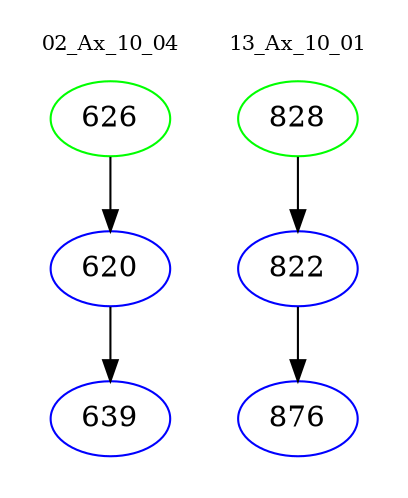 digraph{
subgraph cluster_0 {
color = white
label = "02_Ax_10_04";
fontsize=10;
T0_626 [label="626", color="green"]
T0_626 -> T0_620 [color="black"]
T0_620 [label="620", color="blue"]
T0_620 -> T0_639 [color="black"]
T0_639 [label="639", color="blue"]
}
subgraph cluster_1 {
color = white
label = "13_Ax_10_01";
fontsize=10;
T1_828 [label="828", color="green"]
T1_828 -> T1_822 [color="black"]
T1_822 [label="822", color="blue"]
T1_822 -> T1_876 [color="black"]
T1_876 [label="876", color="blue"]
}
}
